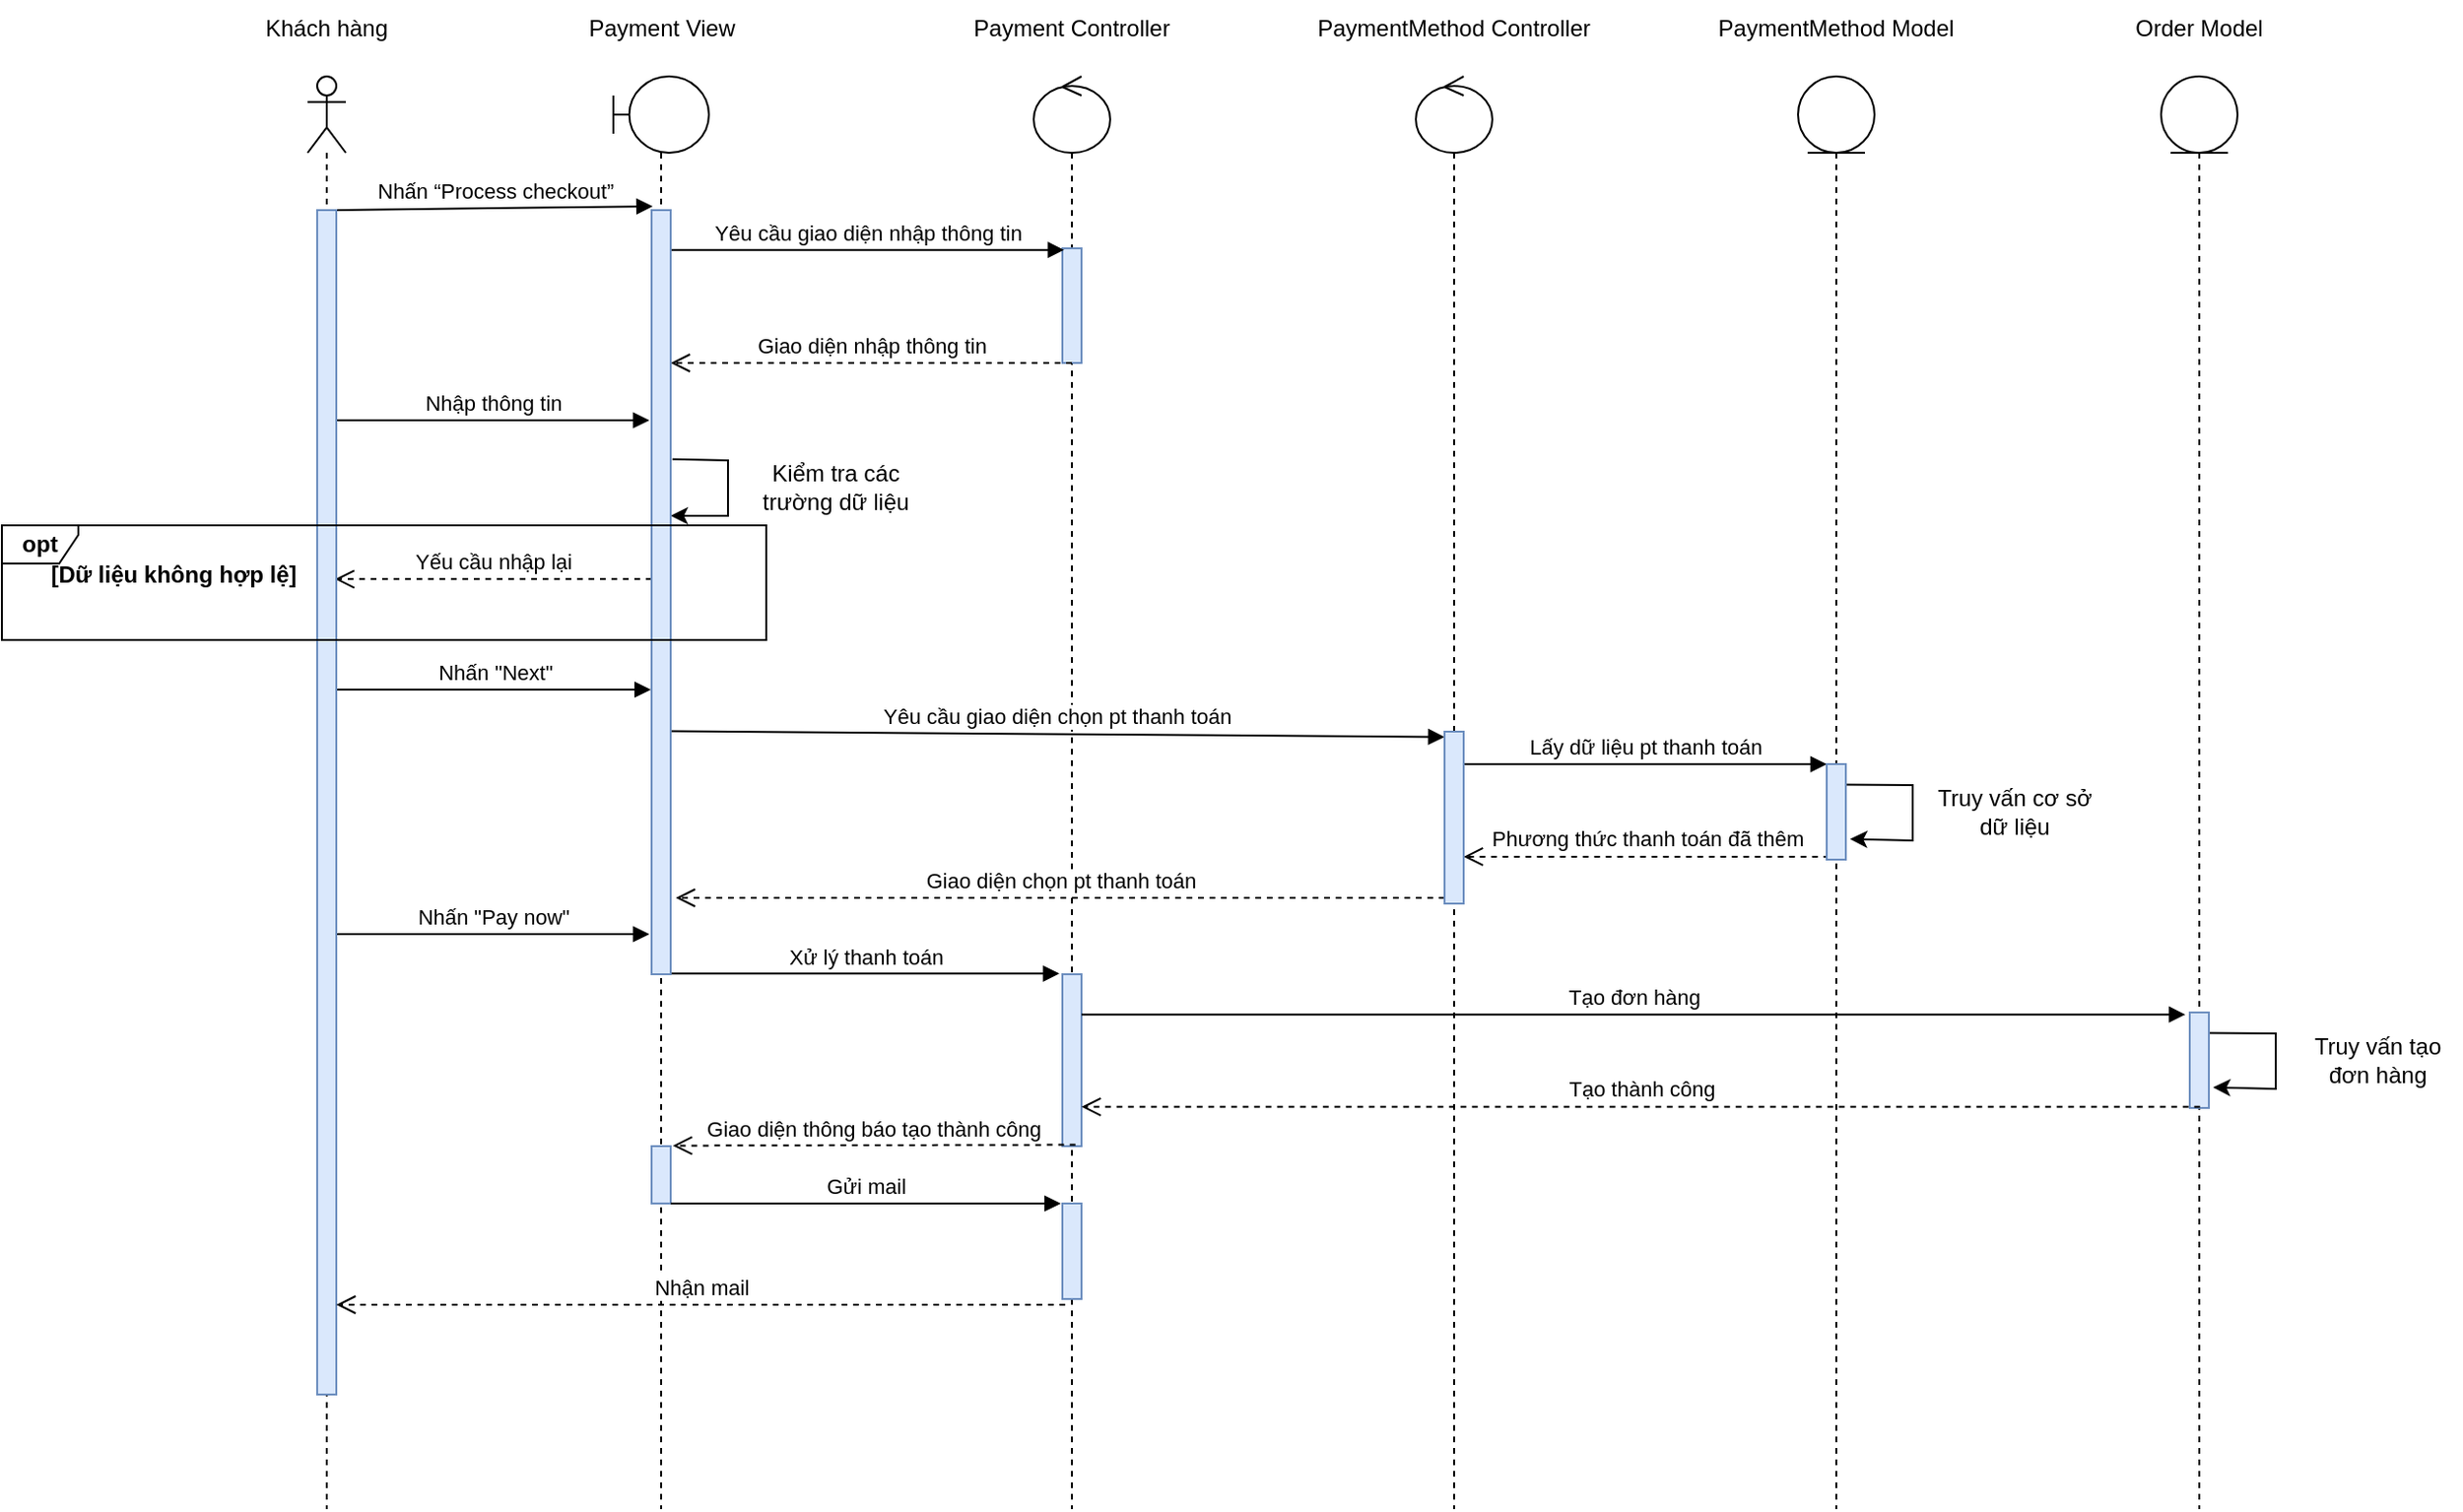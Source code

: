 <mxfile version="20.5.3" type="device"><diagram id="kgpKYQtTHZ0yAKxKKP6v" name="Page-1"><mxGraphModel dx="2774" dy="1074" grid="1" gridSize="10" guides="1" tooltips="1" connect="1" arrows="1" fold="1" page="1" pageScale="1" pageWidth="850" pageHeight="1100" math="0" shadow="0"><root><mxCell id="0"/><mxCell id="1" parent="0"/><mxCell id="DFKdKyIctGZzXc21n_l9-6" value="" style="shape=umlLifeline;participant=umlBoundary;perimeter=lifelinePerimeter;whiteSpace=wrap;html=1;container=1;collapsible=0;recursiveResize=0;verticalAlign=top;spacingTop=36;outlineConnect=0;" parent="1" vertex="1"><mxGeometry x="300" y="50" width="50" height="750" as="geometry"/></mxCell><mxCell id="15hEcbJ5toe39H9pj1Xv-15" value="" style="endArrow=classic;html=1;rounded=0;exitX=1.089;exitY=0.326;exitDx=0;exitDy=0;exitPerimeter=0;" parent="DFKdKyIctGZzXc21n_l9-6" source="15hEcbJ5toe39H9pj1Xv-43" edge="1"><mxGeometry width="50" height="50" relative="1" as="geometry"><mxPoint x="40" y="201" as="sourcePoint"/><mxPoint x="30" y="230" as="targetPoint"/><Array as="points"><mxPoint x="60" y="201"/><mxPoint x="60" y="230"/></Array></mxGeometry></mxCell><mxCell id="15hEcbJ5toe39H9pj1Xv-45" value="" style="html=1;points=[];perimeter=orthogonalPerimeter;fillColor=#dae8fc;strokeColor=#6c8ebf;" parent="DFKdKyIctGZzXc21n_l9-6" vertex="1"><mxGeometry x="20" y="560" width="10" height="30" as="geometry"/></mxCell><mxCell id="DFKdKyIctGZzXc21n_l9-7" value="" style="shape=umlLifeline;participant=umlEntity;perimeter=lifelinePerimeter;whiteSpace=wrap;html=1;container=1;collapsible=0;recursiveResize=0;verticalAlign=top;spacingTop=36;outlineConnect=0;" parent="1" vertex="1"><mxGeometry x="920" y="50" width="40" height="750" as="geometry"/></mxCell><mxCell id="15hEcbJ5toe39H9pj1Xv-28" value="" style="endArrow=classic;html=1;rounded=0;exitX=0.915;exitY=0.135;exitDx=0;exitDy=0;exitPerimeter=0;entryX=1.222;entryY=0.49;entryDx=0;entryDy=0;entryPerimeter=0;" parent="DFKdKyIctGZzXc21n_l9-7" edge="1"><mxGeometry width="50" height="50" relative="1" as="geometry"><mxPoint x="24.15" y="370.8" as="sourcePoint"/><mxPoint x="27.22" y="399.2" as="targetPoint"/><Array as="points"><mxPoint x="60" y="371"/><mxPoint x="60" y="400"/></Array></mxGeometry></mxCell><mxCell id="DFKdKyIctGZzXc21n_l9-8" value="" style="shape=umlLifeline;participant=umlControl;perimeter=lifelinePerimeter;whiteSpace=wrap;html=1;container=1;collapsible=0;recursiveResize=0;verticalAlign=top;spacingTop=36;outlineConnect=0;" parent="1" vertex="1"><mxGeometry x="520" y="50" width="40" height="750" as="geometry"/></mxCell><mxCell id="15hEcbJ5toe39H9pj1Xv-9" value="" style="html=1;points=[];perimeter=orthogonalPerimeter;fillColor=#dae8fc;strokeColor=#6c8ebf;" parent="DFKdKyIctGZzXc21n_l9-8" vertex="1"><mxGeometry x="15" y="90" width="10" height="60" as="geometry"/></mxCell><mxCell id="15hEcbJ5toe39H9pj1Xv-33" value="" style="html=1;points=[];perimeter=orthogonalPerimeter;fillColor=#dae8fc;strokeColor=#6c8ebf;" parent="DFKdKyIctGZzXc21n_l9-8" vertex="1"><mxGeometry x="15" y="470" width="10" height="90" as="geometry"/></mxCell><mxCell id="15hEcbJ5toe39H9pj1Xv-50" value="" style="html=1;points=[];perimeter=orthogonalPerimeter;fillColor=#dae8fc;strokeColor=#6c8ebf;" parent="DFKdKyIctGZzXc21n_l9-8" vertex="1"><mxGeometry x="15" y="590" width="10" height="50" as="geometry"/></mxCell><mxCell id="DFKdKyIctGZzXc21n_l9-9" value="" style="shape=umlLifeline;participant=umlActor;perimeter=lifelinePerimeter;whiteSpace=wrap;html=1;container=1;collapsible=0;recursiveResize=0;verticalAlign=top;spacingTop=36;outlineConnect=0;" parent="1" vertex="1"><mxGeometry x="140" y="50" width="20" height="750" as="geometry"/></mxCell><mxCell id="DFKdKyIctGZzXc21n_l9-10" value="Khách hàng" style="text;html=1;strokeColor=none;fillColor=none;align=center;verticalAlign=middle;whiteSpace=wrap;rounded=0;" parent="1" vertex="1"><mxGeometry x="95" y="10" width="110" height="30" as="geometry"/></mxCell><mxCell id="15hEcbJ5toe39H9pj1Xv-4" value="Payment View" style="text;html=1;strokeColor=none;fillColor=none;align=center;verticalAlign=middle;whiteSpace=wrap;rounded=0;" parent="1" vertex="1"><mxGeometry x="277.5" y="10" width="95" height="30" as="geometry"/></mxCell><mxCell id="15hEcbJ5toe39H9pj1Xv-5" value="Payment Controller" style="text;html=1;strokeColor=none;fillColor=none;align=center;verticalAlign=middle;whiteSpace=wrap;rounded=0;" parent="1" vertex="1"><mxGeometry x="480" y="10" width="120" height="30" as="geometry"/></mxCell><mxCell id="15hEcbJ5toe39H9pj1Xv-6" value="PaymentMethod Model" style="text;html=1;strokeColor=none;fillColor=none;align=center;verticalAlign=middle;whiteSpace=wrap;rounded=0;" parent="1" vertex="1"><mxGeometry x="870" y="10" width="140" height="30" as="geometry"/></mxCell><mxCell id="15hEcbJ5toe39H9pj1Xv-7" value="" style="shape=umlLifeline;participant=umlEntity;perimeter=lifelinePerimeter;whiteSpace=wrap;html=1;container=1;collapsible=0;recursiveResize=0;verticalAlign=top;spacingTop=36;outlineConnect=0;" parent="1" vertex="1"><mxGeometry x="1110" y="50" width="40" height="750" as="geometry"/></mxCell><mxCell id="15hEcbJ5toe39H9pj1Xv-8" value="Order Model" style="text;html=1;strokeColor=none;fillColor=none;align=center;verticalAlign=middle;whiteSpace=wrap;rounded=0;" parent="1" vertex="1"><mxGeometry x="1085" y="10" width="90" height="30" as="geometry"/></mxCell><mxCell id="15hEcbJ5toe39H9pj1Xv-10" value="Nhấn “Process checkout”" style="html=1;verticalAlign=bottom;endArrow=block;rounded=0;entryX=0.059;entryY=-0.004;entryDx=0;entryDy=0;entryPerimeter=0;" parent="1" edge="1"><mxGeometry width="80" relative="1" as="geometry"><mxPoint x="155" y="120" as="sourcePoint"/><mxPoint x="320.59" y="118" as="targetPoint"/></mxGeometry></mxCell><mxCell id="15hEcbJ5toe39H9pj1Xv-11" value="Yêu cầu giao diện nhập thông tin" style="html=1;verticalAlign=bottom;endArrow=block;rounded=0;entryX=0.091;entryY=0.014;entryDx=0;entryDy=0;entryPerimeter=0;" parent="1" target="15hEcbJ5toe39H9pj1Xv-9" edge="1"><mxGeometry width="80" relative="1" as="geometry"><mxPoint x="330" y="140.84" as="sourcePoint"/><mxPoint x="480" y="140" as="targetPoint"/></mxGeometry></mxCell><mxCell id="15hEcbJ5toe39H9pj1Xv-12" value="Giao diện nhập thông tin" style="html=1;verticalAlign=bottom;endArrow=open;dashed=1;endSize=8;rounded=0;exitX=0.5;exitY=1;exitDx=0;exitDy=0;exitPerimeter=0;" parent="1" source="15hEcbJ5toe39H9pj1Xv-9" edge="1"><mxGeometry relative="1" as="geometry"><mxPoint x="520" y="199.66" as="sourcePoint"/><mxPoint x="330" y="200" as="targetPoint"/></mxGeometry></mxCell><mxCell id="15hEcbJ5toe39H9pj1Xv-13" value="Nhập thông tin" style="html=1;verticalAlign=bottom;endArrow=block;rounded=0;entryX=-0.114;entryY=0.275;entryDx=0;entryDy=0;entryPerimeter=0;" parent="1" target="15hEcbJ5toe39H9pj1Xv-43" edge="1"><mxGeometry width="80" relative="1" as="geometry"><mxPoint x="155" y="230" as="sourcePoint"/><mxPoint x="310" y="230" as="targetPoint"/></mxGeometry></mxCell><mxCell id="15hEcbJ5toe39H9pj1Xv-16" value="Kiểm tra các trường dữ liệu" style="text;html=1;strokeColor=none;fillColor=none;align=center;verticalAlign=middle;whiteSpace=wrap;rounded=0;" parent="1" vertex="1"><mxGeometry x="373" y="250" width="87" height="30" as="geometry"/></mxCell><mxCell id="15hEcbJ5toe39H9pj1Xv-17" value="Yếu cầu nhập lại" style="html=1;verticalAlign=bottom;endArrow=open;dashed=1;endSize=8;rounded=0;entryX=0.93;entryY=0.411;entryDx=0;entryDy=0;entryPerimeter=0;" parent="1" edge="1"><mxGeometry relative="1" as="geometry"><mxPoint x="320" y="313.17" as="sourcePoint"/><mxPoint x="154.3" y="313.17" as="targetPoint"/></mxGeometry></mxCell><mxCell id="15hEcbJ5toe39H9pj1Xv-19" value="[Dữ liệu không hợp lệ]" style="text;align=center;fontStyle=1;verticalAlign=middle;spacingLeft=3;spacingRight=3;strokeColor=none;rotatable=0;points=[[0,0.5],[1,0.5]];portConstraint=eastwest;" parent="1" vertex="1"><mxGeometry x="30" y="297" width="80" height="26" as="geometry"/></mxCell><mxCell id="15hEcbJ5toe39H9pj1Xv-20" value="Nhấn &quot;Next&quot;" style="html=1;verticalAlign=bottom;endArrow=block;rounded=0;entryX=-0.037;entryY=0.502;entryDx=0;entryDy=0;entryPerimeter=0;" parent="1" edge="1"><mxGeometry width="80" relative="1" as="geometry"><mxPoint x="155" y="371.0" as="sourcePoint"/><mxPoint x="319.63" y="371.0" as="targetPoint"/></mxGeometry></mxCell><mxCell id="15hEcbJ5toe39H9pj1Xv-22" value="Yêu cầu giao diện chọn pt thanh toán" style="html=1;verticalAlign=bottom;endArrow=block;rounded=0;entryX=-0.004;entryY=0.031;entryDx=0;entryDy=0;entryPerimeter=0;" parent="1" target="15hEcbJ5toe39H9pj1Xv-21" edge="1"><mxGeometry width="80" relative="1" as="geometry"><mxPoint x="330" y="392.79" as="sourcePoint"/><mxPoint x="460" y="390" as="targetPoint"/></mxGeometry></mxCell><mxCell id="15hEcbJ5toe39H9pj1Xv-24" value="Lấy dữ liệu pt thanh toán" style="html=1;verticalAlign=bottom;endArrow=block;rounded=0;entryX=0.003;entryY=0.001;entryDx=0;entryDy=0;entryPerimeter=0;" parent="1" source="15hEcbJ5toe39H9pj1Xv-21" edge="1" target="15hEcbJ5toe39H9pj1Xv-31"><mxGeometry width="80" relative="1" as="geometry"><mxPoint x="590" y="410" as="sourcePoint"/><mxPoint x="734.19" y="409.28" as="targetPoint"/></mxGeometry></mxCell><mxCell id="15hEcbJ5toe39H9pj1Xv-25" value="Phương thức thanh toán đã thêm" style="html=1;verticalAlign=bottom;endArrow=open;dashed=1;endSize=8;rounded=0;exitX=0.134;exitY=0.969;exitDx=0;exitDy=0;exitPerimeter=0;" parent="1" target="15hEcbJ5toe39H9pj1Xv-21" edge="1" source="15hEcbJ5toe39H9pj1Xv-31"><mxGeometry relative="1" as="geometry"><mxPoint x="733.42" y="460.64" as="sourcePoint"/><mxPoint x="620" y="460" as="targetPoint"/></mxGeometry></mxCell><mxCell id="15hEcbJ5toe39H9pj1Xv-29" value="Truy vấn cơ sở dữ liệu" style="text;html=1;strokeColor=none;fillColor=none;align=center;verticalAlign=middle;whiteSpace=wrap;rounded=0;" parent="1" vertex="1"><mxGeometry x="990" y="420" width="87" height="30" as="geometry"/></mxCell><mxCell id="15hEcbJ5toe39H9pj1Xv-30" value="Giao diện chọn pt thanh toán" style="html=1;verticalAlign=bottom;endArrow=open;dashed=1;endSize=8;rounded=0;entryX=1.266;entryY=0.72;entryDx=0;entryDy=0;entryPerimeter=0;" parent="1" source="15hEcbJ5toe39H9pj1Xv-21" edge="1"><mxGeometry relative="1" as="geometry"><mxPoint x="490" y="480" as="sourcePoint"/><mxPoint x="332.66" y="480" as="targetPoint"/></mxGeometry></mxCell><mxCell id="15hEcbJ5toe39H9pj1Xv-31" value="" style="html=1;points=[];perimeter=orthogonalPerimeter;fillColor=#dae8fc;strokeColor=#6c8ebf;" parent="1" vertex="1"><mxGeometry x="935" y="410" width="10" height="50" as="geometry"/></mxCell><mxCell id="15hEcbJ5toe39H9pj1Xv-32" value="Nhấn &quot;Pay now&quot;" style="html=1;verticalAlign=bottom;endArrow=block;rounded=0;entryX=-0.114;entryY=0.758;entryDx=0;entryDy=0;entryPerimeter=0;" parent="1" edge="1"><mxGeometry width="80" relative="1" as="geometry"><mxPoint x="155" y="499" as="sourcePoint"/><mxPoint x="318.86" y="499" as="targetPoint"/></mxGeometry></mxCell><mxCell id="15hEcbJ5toe39H9pj1Xv-34" value="Xử lý thanh toán" style="html=1;verticalAlign=bottom;endArrow=block;rounded=0;entryX=-0.158;entryY=-0.004;entryDx=0;entryDy=0;entryPerimeter=0;" parent="1" target="15hEcbJ5toe39H9pj1Xv-33" edge="1"><mxGeometry width="80" relative="1" as="geometry"><mxPoint x="330" y="519.64" as="sourcePoint"/><mxPoint x="460" y="520" as="targetPoint"/></mxGeometry></mxCell><mxCell id="15hEcbJ5toe39H9pj1Xv-36" value="Tạo đơn hàng" style="html=1;verticalAlign=bottom;endArrow=block;rounded=0;entryX=-0.231;entryY=0.022;entryDx=0;entryDy=0;entryPerimeter=0;" parent="1" source="15hEcbJ5toe39H9pj1Xv-33" target="15hEcbJ5toe39H9pj1Xv-40" edge="1"><mxGeometry width="80" relative="1" as="geometry"><mxPoint x="630" y="530" as="sourcePoint"/><mxPoint x="930" y="540" as="targetPoint"/></mxGeometry></mxCell><mxCell id="15hEcbJ5toe39H9pj1Xv-38" value="" style="endArrow=classic;html=1;rounded=0;exitX=0.915;exitY=0.135;exitDx=0;exitDy=0;exitPerimeter=0;entryX=1.222;entryY=0.49;entryDx=0;entryDy=0;entryPerimeter=0;" parent="1" edge="1"><mxGeometry width="50" height="50" relative="1" as="geometry"><mxPoint x="1134.15" y="550.8" as="sourcePoint"/><mxPoint x="1137.22" y="579.2" as="targetPoint"/><Array as="points"><mxPoint x="1170" y="551"/><mxPoint x="1170" y="580"/></Array></mxGeometry></mxCell><mxCell id="15hEcbJ5toe39H9pj1Xv-39" value="Truy vấn tạo đơn hàng" style="text;html=1;strokeColor=none;fillColor=none;align=center;verticalAlign=middle;whiteSpace=wrap;rounded=0;" parent="1" vertex="1"><mxGeometry x="1180" y="550" width="87" height="30" as="geometry"/></mxCell><mxCell id="15hEcbJ5toe39H9pj1Xv-40" value="" style="html=1;points=[];perimeter=orthogonalPerimeter;fillColor=#dae8fc;strokeColor=#6c8ebf;" parent="1" vertex="1"><mxGeometry x="1125" y="540" width="10" height="50" as="geometry"/></mxCell><mxCell id="15hEcbJ5toe39H9pj1Xv-41" value="Tạo thành công" style="html=1;verticalAlign=bottom;endArrow=open;dashed=1;endSize=8;rounded=0;exitX=0.536;exitY=0.988;exitDx=0;exitDy=0;exitPerimeter=0;" parent="1" source="15hEcbJ5toe39H9pj1Xv-40" target="15hEcbJ5toe39H9pj1Xv-33" edge="1"><mxGeometry relative="1" as="geometry"><mxPoint x="910" y="590" as="sourcePoint"/><mxPoint x="830" y="590" as="targetPoint"/></mxGeometry></mxCell><mxCell id="15hEcbJ5toe39H9pj1Xv-42" value="Giao diện thông báo tạo thành công" style="html=1;verticalAlign=bottom;endArrow=open;dashed=1;endSize=8;rounded=0;exitX=0.685;exitY=0.992;exitDx=0;exitDy=0;exitPerimeter=0;entryX=1.112;entryY=-0.009;entryDx=0;entryDy=0;entryPerimeter=0;" parent="1" source="15hEcbJ5toe39H9pj1Xv-33" target="15hEcbJ5toe39H9pj1Xv-45" edge="1"><mxGeometry relative="1" as="geometry"><mxPoint x="480" y="610" as="sourcePoint"/><mxPoint x="340" y="610" as="targetPoint"/></mxGeometry></mxCell><mxCell id="15hEcbJ5toe39H9pj1Xv-43" value="" style="html=1;points=[];perimeter=orthogonalPerimeter;fillColor=#dae8fc;strokeColor=#6c8ebf;" parent="1" vertex="1"><mxGeometry x="320" y="120" width="10" height="400" as="geometry"/></mxCell><mxCell id="15hEcbJ5toe39H9pj1Xv-46" value="" style="html=1;points=[];perimeter=orthogonalPerimeter;fillColor=#dae8fc;strokeColor=#6c8ebf;" parent="1" vertex="1"><mxGeometry x="145" y="120" width="10" height="620" as="geometry"/></mxCell><mxCell id="15hEcbJ5toe39H9pj1Xv-47" value="&lt;b&gt;opt&lt;/b&gt;" style="shape=umlFrame;whiteSpace=wrap;html=1;width=40;height=20;" parent="1" vertex="1"><mxGeometry x="-20" y="285" width="400" height="60" as="geometry"/></mxCell><mxCell id="15hEcbJ5toe39H9pj1Xv-49" value="Gửi mail" style="html=1;verticalAlign=bottom;endArrow=block;rounded=0;entryX=-0.081;entryY=0;entryDx=0;entryDy=0;entryPerimeter=0;" parent="1" source="15hEcbJ5toe39H9pj1Xv-45" target="15hEcbJ5toe39H9pj1Xv-50" edge="1"><mxGeometry width="80" relative="1" as="geometry"><mxPoint x="380" y="640" as="sourcePoint"/><mxPoint x="460" y="640" as="targetPoint"/></mxGeometry></mxCell><mxCell id="StFW3RZf7uBsnfnmfSE5-1" value="Nhận mail" style="html=1;verticalAlign=bottom;endArrow=open;dashed=1;endSize=8;rounded=0;exitX=0.145;exitY=1.06;exitDx=0;exitDy=0;exitPerimeter=0;" parent="1" source="15hEcbJ5toe39H9pj1Xv-50" target="15hEcbJ5toe39H9pj1Xv-46" edge="1"><mxGeometry relative="1" as="geometry"><mxPoint x="330" y="680" as="sourcePoint"/><mxPoint x="250" y="680" as="targetPoint"/></mxGeometry></mxCell><mxCell id="LgaAPjEtMpfVjFqHiHoc-3" value="" style="shape=umlLifeline;participant=umlControl;perimeter=lifelinePerimeter;whiteSpace=wrap;html=1;container=1;collapsible=0;recursiveResize=0;verticalAlign=top;spacingTop=36;outlineConnect=0;" vertex="1" parent="1"><mxGeometry x="720" y="50" width="40" height="750" as="geometry"/></mxCell><mxCell id="15hEcbJ5toe39H9pj1Xv-21" value="" style="html=1;points=[];perimeter=orthogonalPerimeter;fillColor=#dae8fc;strokeColor=#6c8ebf;" parent="LgaAPjEtMpfVjFqHiHoc-3" vertex="1"><mxGeometry x="15" y="343" width="10" height="90" as="geometry"/></mxCell><mxCell id="LgaAPjEtMpfVjFqHiHoc-4" value="PaymentMethod Controller" style="text;html=1;strokeColor=none;fillColor=none;align=center;verticalAlign=middle;whiteSpace=wrap;rounded=0;" vertex="1" parent="1"><mxGeometry x="655" y="10" width="170" height="30" as="geometry"/></mxCell></root></mxGraphModel></diagram></mxfile>